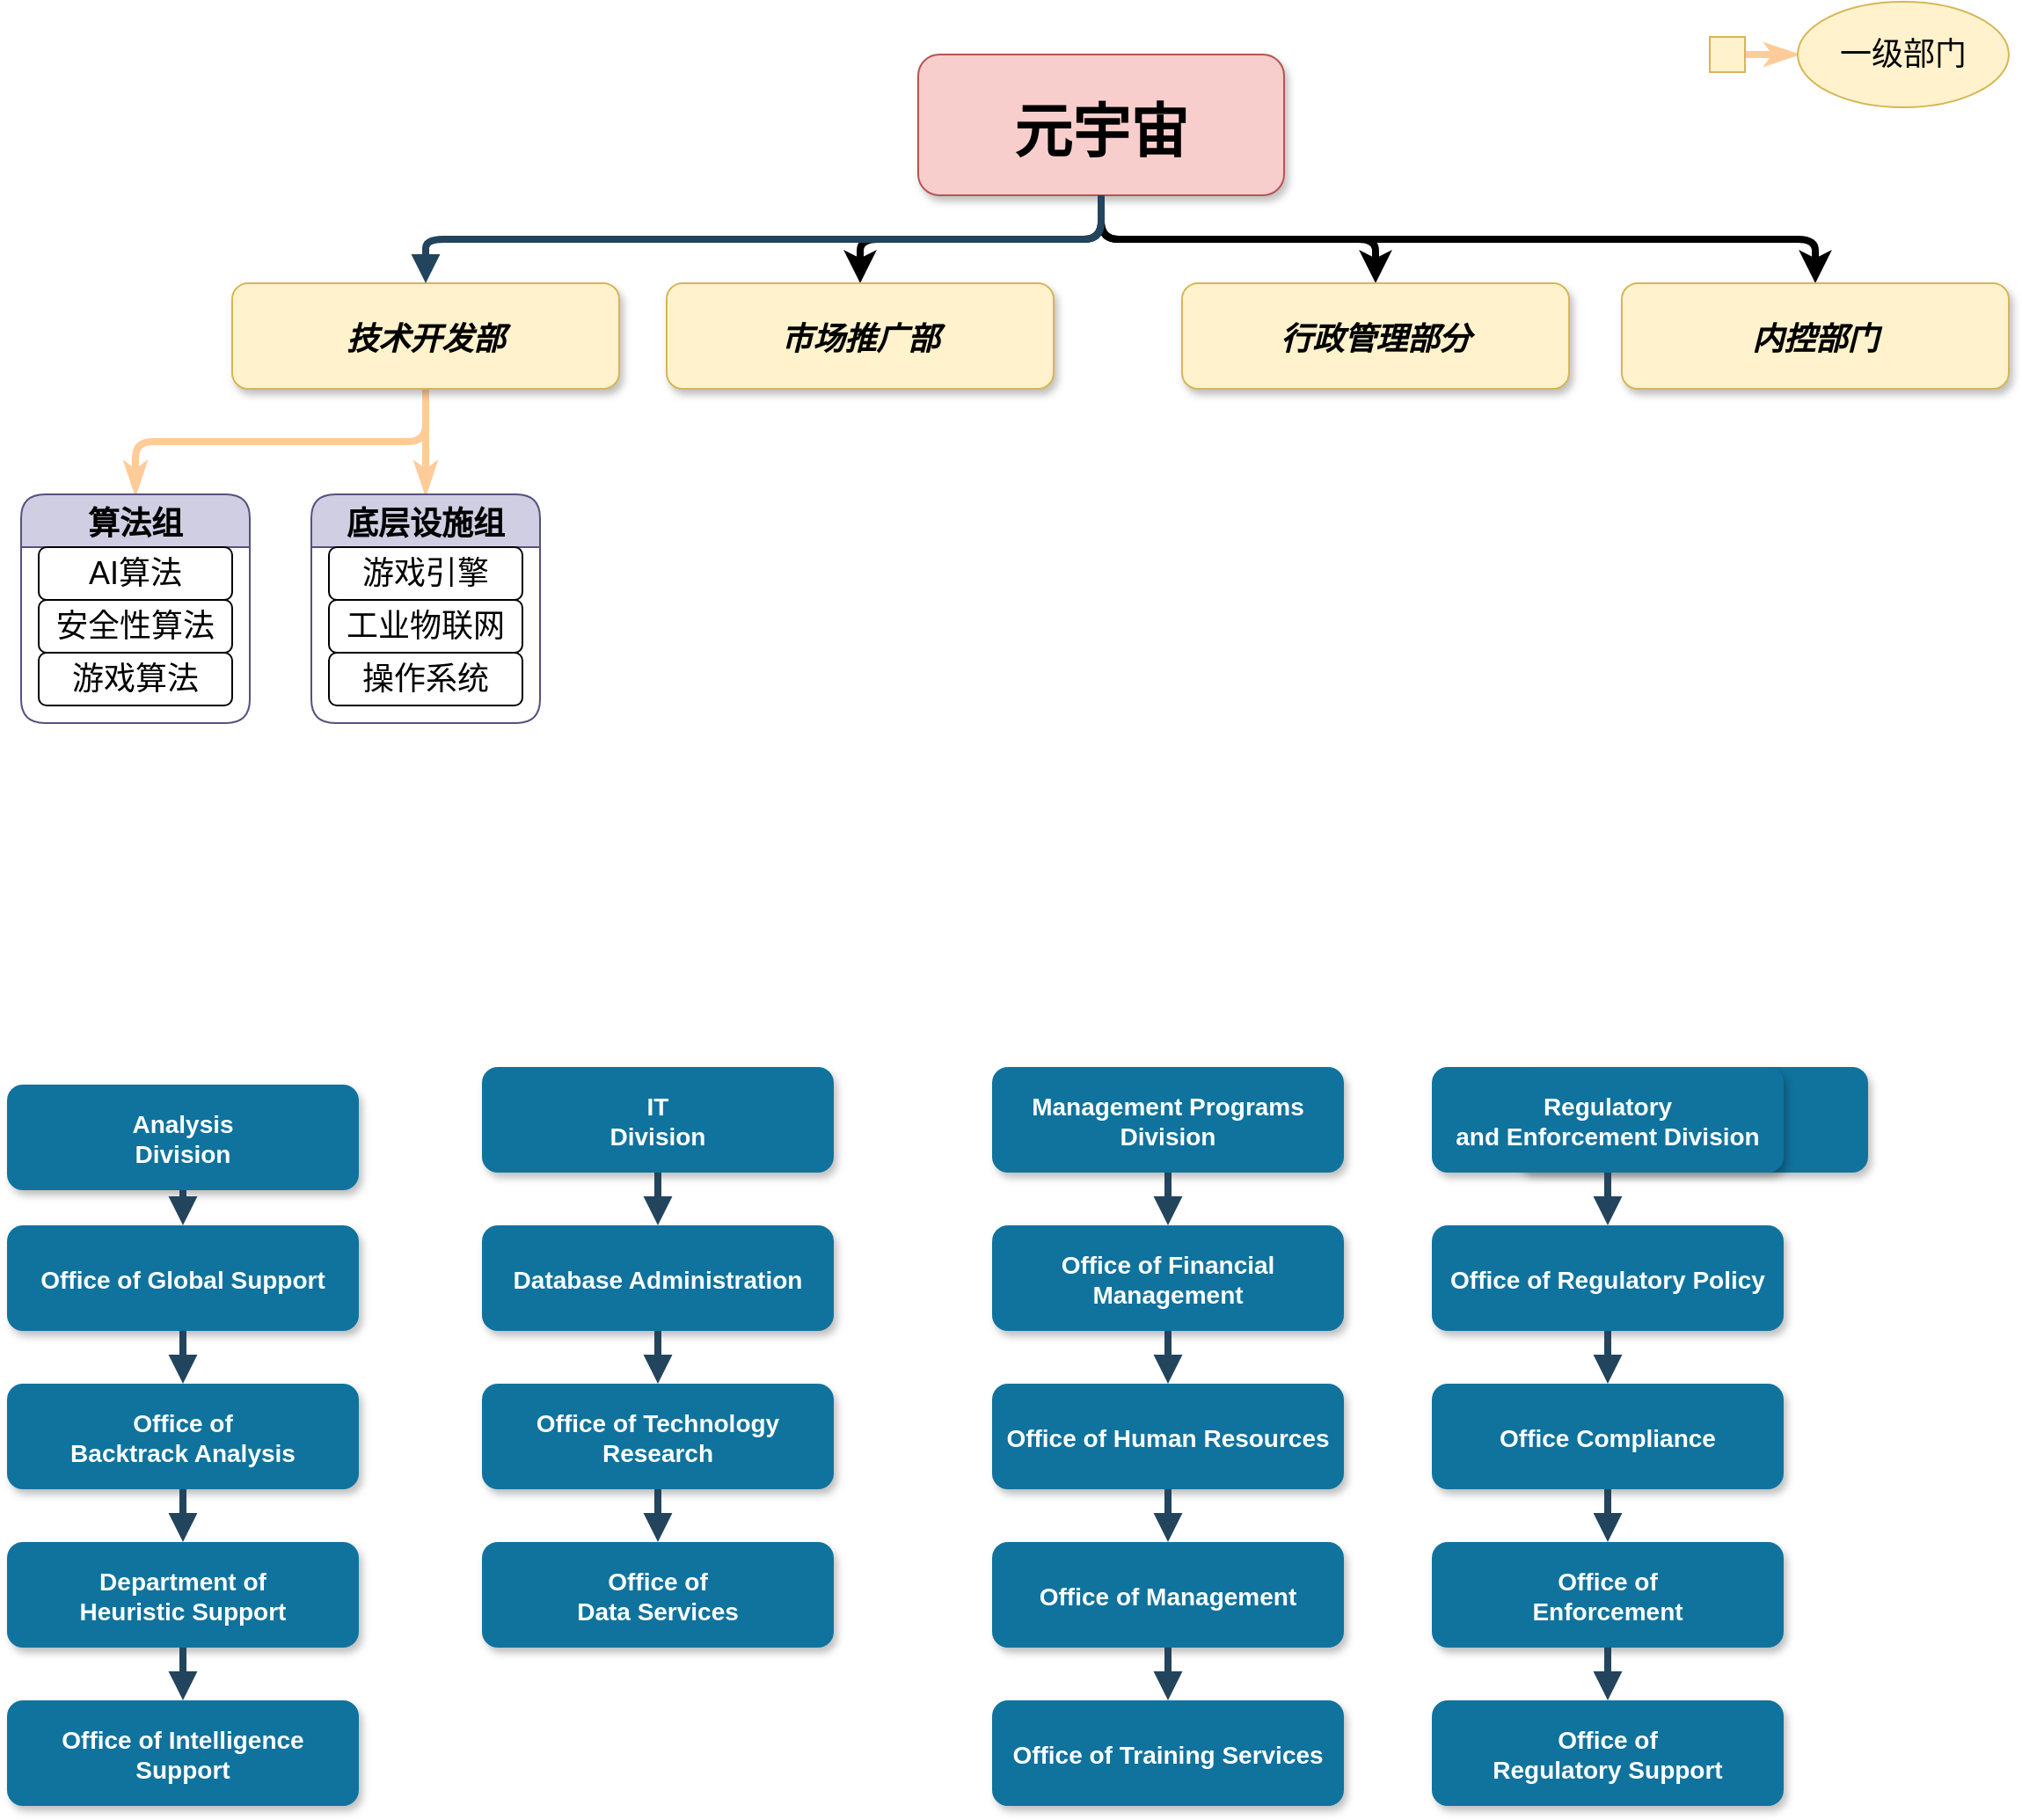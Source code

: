 <mxfile version="16.6.4" type="github">
  <diagram name="Page-1" id="97916047-d0de-89f5-080d-49f4d83e522f">
    <mxGraphModel dx="1221" dy="794" grid="1" gridSize="10" guides="1" tooltips="1" connect="1" arrows="1" fold="1" page="1" pageScale="1.5" pageWidth="1169" pageHeight="827" background="none" math="0" shadow="0">
      <root>
        <mxCell id="0" />
        <mxCell id="1" parent="0" />
        <mxCell id="0yuwsbS3l7bWuDVzYH4C-59" value="" style="edgeStyle=orthogonalEdgeStyle;rounded=1;orthogonalLoop=1;jettySize=auto;exitX=0.5;exitY=1;exitDx=0;exitDy=0;fontSize=11;fontStyle=1;strokeWidth=4;" edge="1" parent="1" source="2" target="0yuwsbS3l7bWuDVzYH4C-55">
          <mxGeometry relative="1" as="geometry" />
        </mxCell>
        <mxCell id="0yuwsbS3l7bWuDVzYH4C-65" style="edgeStyle=orthogonalEdgeStyle;rounded=1;orthogonalLoop=1;jettySize=auto;html=0;exitX=0.5;exitY=1;exitDx=0;exitDy=0;fontSize=11;strokeWidth=4;" edge="1" parent="1" source="2" target="0yuwsbS3l7bWuDVzYH4C-63">
          <mxGeometry relative="1" as="geometry" />
        </mxCell>
        <mxCell id="0yuwsbS3l7bWuDVzYH4C-69" style="edgeStyle=orthogonalEdgeStyle;rounded=1;orthogonalLoop=1;jettySize=auto;html=0;exitX=0.5;exitY=1;exitDx=0;exitDy=0;fontSize=11;strokeWidth=4;" edge="1" parent="1" source="2" target="0yuwsbS3l7bWuDVzYH4C-68">
          <mxGeometry relative="1" as="geometry" />
        </mxCell>
        <mxCell id="2" value="元宇宙" style="rounded=1;fillColor=#f8cecc;strokeColor=#b85450;shadow=1;fontStyle=1;fontSize=33;" parent="1" vertex="1">
          <mxGeometry x="800" y="40" width="208" height="80" as="geometry" />
        </mxCell>
        <mxCell id="0yuwsbS3l7bWuDVzYH4C-80" style="edgeStyle=orthogonalEdgeStyle;rounded=1;orthogonalLoop=1;jettySize=auto;html=0;exitX=0.5;exitY=1;exitDx=0;exitDy=0;entryX=0.5;entryY=0;entryDx=0;entryDy=0;fontSize=18;endArrow=classicThin;endFill=1;strokeColor=#FFCC99;strokeWidth=4;" edge="1" parent="1" source="3" target="0yuwsbS3l7bWuDVzYH4C-79">
          <mxGeometry relative="1" as="geometry" />
        </mxCell>
        <mxCell id="0yuwsbS3l7bWuDVzYH4C-88" style="edgeStyle=orthogonalEdgeStyle;rounded=1;orthogonalLoop=1;jettySize=auto;html=0;exitX=0.5;exitY=1;exitDx=0;exitDy=0;entryX=0.5;entryY=0;entryDx=0;entryDy=0;fontSize=18;endArrow=classicThin;endFill=1;strokeColor=#FFCC99;strokeWidth=4;" edge="1" parent="1" source="3" target="0yuwsbS3l7bWuDVzYH4C-84">
          <mxGeometry relative="1" as="geometry" />
        </mxCell>
        <mxCell id="3" value="技术开发部" style="rounded=1;fillColor=#fff2cc;strokeColor=#d6b656;shadow=1;fontStyle=3;fontSize=18;" parent="1" vertex="1">
          <mxGeometry x="410" y="170" width="220" height="60" as="geometry" />
        </mxCell>
        <mxCell id="7" value="Cooperation" style="rounded=1;fillColor=#10739E;strokeColor=none;shadow=1;gradientColor=none;fontStyle=1;fontColor=#FFFFFF;fontSize=14;" parent="1" vertex="1">
          <mxGeometry x="1140" y="615.5" width="200" height="60" as="geometry" />
        </mxCell>
        <mxCell id="8" value="Analysis &#xa;Division" style="rounded=1;fillColor=#10739E;strokeColor=none;shadow=1;gradientColor=none;fontStyle=1;fontColor=#FFFFFF;fontSize=14;" parent="1" vertex="1">
          <mxGeometry x="282" y="625.5" width="200" height="60" as="geometry" />
        </mxCell>
        <mxCell id="9" value="Office of Global Support" style="rounded=1;fillColor=#10739E;strokeColor=none;shadow=1;gradientColor=none;fontStyle=1;fontColor=#FFFFFF;fontSize=14;" parent="1" vertex="1">
          <mxGeometry x="282" y="705.5" width="200" height="60" as="geometry" />
        </mxCell>
        <mxCell id="10" value="Office of &#xa;Backtrack Analysis" style="rounded=1;fillColor=#10739E;strokeColor=none;shadow=1;gradientColor=none;fontStyle=1;fontColor=#FFFFFF;fontSize=14;" parent="1" vertex="1">
          <mxGeometry x="282" y="795.5" width="200" height="60" as="geometry" />
        </mxCell>
        <mxCell id="11" value="Department of &#xa;Heuristic Support" style="rounded=1;fillColor=#10739E;strokeColor=none;shadow=1;gradientColor=none;fontStyle=1;fontColor=#FFFFFF;fontSize=14;" parent="1" vertex="1">
          <mxGeometry x="282" y="885.5" width="200" height="60" as="geometry" />
        </mxCell>
        <mxCell id="12" value="Office of Intelligence &#xa;Support" style="rounded=1;fillColor=#10739E;strokeColor=none;shadow=1;gradientColor=none;fontStyle=1;fontColor=#FFFFFF;fontSize=14;" parent="1" vertex="1">
          <mxGeometry x="282" y="975.5" width="200" height="60" as="geometry" />
        </mxCell>
        <mxCell id="13" value="IT&#xa;Division" style="rounded=1;fillColor=#10739E;strokeColor=none;shadow=1;gradientColor=none;fontStyle=1;fontColor=#FFFFFF;fontSize=14;" parent="1" vertex="1">
          <mxGeometry x="552" y="615.5" width="200" height="60" as="geometry" />
        </mxCell>
        <mxCell id="14" value="Database Administration" style="rounded=1;fillColor=#10739E;strokeColor=none;shadow=1;gradientColor=none;fontStyle=1;fontColor=#FFFFFF;fontSize=14;" parent="1" vertex="1">
          <mxGeometry x="552" y="705.5" width="200" height="60" as="geometry" />
        </mxCell>
        <mxCell id="15" value="Office of Technology &#xa;Research" style="rounded=1;fillColor=#10739E;strokeColor=none;shadow=1;gradientColor=none;fontStyle=1;fontColor=#FFFFFF;fontSize=14;" parent="1" vertex="1">
          <mxGeometry x="552" y="795.5" width="200" height="60" as="geometry" />
        </mxCell>
        <mxCell id="16" value="Office of&#xa;Data Services" style="rounded=1;fillColor=#10739E;strokeColor=none;shadow=1;gradientColor=none;fontStyle=1;fontColor=#FFFFFF;fontSize=14;" parent="1" vertex="1">
          <mxGeometry x="552" y="885.5" width="200" height="60" as="geometry" />
        </mxCell>
        <mxCell id="18" value="Management Programs &#xa;Division" style="rounded=1;fillColor=#10739E;strokeColor=none;shadow=1;gradientColor=none;fontStyle=1;fontColor=#FFFFFF;fontSize=14;" parent="1" vertex="1">
          <mxGeometry x="842" y="615.5" width="200" height="60" as="geometry" />
        </mxCell>
        <mxCell id="19" value="Office of Financial &#xa;Management" style="rounded=1;fillColor=#10739E;strokeColor=none;shadow=1;gradientColor=none;fontStyle=1;fontColor=#FFFFFF;fontSize=14;" parent="1" vertex="1">
          <mxGeometry x="842" y="705.5" width="200" height="60" as="geometry" />
        </mxCell>
        <mxCell id="20" value="Office of Human Resources" style="rounded=1;fillColor=#10739E;strokeColor=none;shadow=1;gradientColor=none;fontStyle=1;fontColor=#FFFFFF;fontSize=14;" parent="1" vertex="1">
          <mxGeometry x="842" y="795.5" width="200" height="60" as="geometry" />
        </mxCell>
        <mxCell id="21" value="Office of Management " style="rounded=1;fillColor=#10739E;strokeColor=none;shadow=1;gradientColor=none;fontStyle=1;fontColor=#FFFFFF;fontSize=14;" parent="1" vertex="1">
          <mxGeometry x="842" y="885.5" width="200" height="60" as="geometry" />
        </mxCell>
        <mxCell id="22" value="Office of Training Services" style="rounded=1;fillColor=#10739E;strokeColor=none;shadow=1;gradientColor=none;fontStyle=1;fontColor=#FFFFFF;fontSize=14;" parent="1" vertex="1">
          <mxGeometry x="842" y="975.5" width="200" height="60" as="geometry" />
        </mxCell>
        <mxCell id="23" value="Regulatory &#xa;and Enforcement Division" style="rounded=1;fillColor=#10739E;strokeColor=none;shadow=1;gradientColor=none;fontStyle=1;fontColor=#FFFFFF;fontSize=14;" parent="1" vertex="1">
          <mxGeometry x="1092" y="615.5" width="200" height="60" as="geometry" />
        </mxCell>
        <mxCell id="24" value="Office of Regulatory Policy" style="rounded=1;fillColor=#10739E;strokeColor=none;shadow=1;gradientColor=none;fontStyle=1;fontColor=#FFFFFF;fontSize=14;" parent="1" vertex="1">
          <mxGeometry x="1092" y="705.5" width="200" height="60" as="geometry" />
        </mxCell>
        <mxCell id="25" value="Office Compliance" style="rounded=1;fillColor=#10739E;strokeColor=none;shadow=1;gradientColor=none;fontStyle=1;fontColor=#FFFFFF;fontSize=14;" parent="1" vertex="1">
          <mxGeometry x="1092" y="795.5" width="200" height="60" as="geometry" />
        </mxCell>
        <mxCell id="26" value="Office of &#xa;Enforcement" style="rounded=1;fillColor=#10739E;strokeColor=none;shadow=1;gradientColor=none;fontStyle=1;fontColor=#FFFFFF;fontSize=14;" parent="1" vertex="1">
          <mxGeometry x="1092" y="885.5" width="200" height="60" as="geometry" />
        </mxCell>
        <mxCell id="27" value="Office of&#xa; Regulatory Support" style="rounded=1;fillColor=#10739E;strokeColor=none;shadow=1;gradientColor=none;fontStyle=1;fontColor=#FFFFFF;fontSize=14;" parent="1" vertex="1">
          <mxGeometry x="1092" y="975.5" width="200" height="60" as="geometry" />
        </mxCell>
        <mxCell id="29" value="" style="edgeStyle=elbowEdgeStyle;elbow=vertical;strokeWidth=4;endArrow=block;endFill=1;fontStyle=1;strokeColor=#23445D;" parent="1" source="2" target="3" edge="1">
          <mxGeometry x="22" y="165.5" width="100" height="100" as="geometry">
            <mxPoint x="22" y="265.5" as="sourcePoint" />
            <mxPoint x="122" y="165.5" as="targetPoint" />
          </mxGeometry>
        </mxCell>
        <mxCell id="38" value="" style="edgeStyle=elbowEdgeStyle;elbow=vertical;strokeWidth=4;endArrow=block;endFill=1;fontStyle=1;strokeColor=#23445D;" parent="1" source="8" target="9" edge="1">
          <mxGeometry x="62" y="165.5" width="100" height="100" as="geometry">
            <mxPoint x="62" y="265.5" as="sourcePoint" />
            <mxPoint x="162" y="165.5" as="targetPoint" />
          </mxGeometry>
        </mxCell>
        <mxCell id="39" value="" style="edgeStyle=elbowEdgeStyle;elbow=vertical;strokeWidth=4;endArrow=block;endFill=1;fontStyle=1;strokeColor=#23445D;" parent="1" source="9" target="10" edge="1">
          <mxGeometry x="62" y="175.5" width="100" height="100" as="geometry">
            <mxPoint x="62" y="275.5" as="sourcePoint" />
            <mxPoint x="162" y="175.5" as="targetPoint" />
          </mxGeometry>
        </mxCell>
        <mxCell id="40" value="" style="edgeStyle=elbowEdgeStyle;elbow=vertical;strokeWidth=4;endArrow=block;endFill=1;fontStyle=1;strokeColor=#23445D;" parent="1" source="10" target="11" edge="1">
          <mxGeometry x="62" y="185.5" width="100" height="100" as="geometry">
            <mxPoint x="62" y="285.5" as="sourcePoint" />
            <mxPoint x="162" y="185.5" as="targetPoint" />
          </mxGeometry>
        </mxCell>
        <mxCell id="41" value="" style="edgeStyle=elbowEdgeStyle;elbow=vertical;strokeWidth=4;endArrow=block;endFill=1;fontStyle=1;strokeColor=#23445D;" parent="1" source="11" target="12" edge="1">
          <mxGeometry x="62" y="195.5" width="100" height="100" as="geometry">
            <mxPoint x="62" y="295.5" as="sourcePoint" />
            <mxPoint x="162" y="195.5" as="targetPoint" />
          </mxGeometry>
        </mxCell>
        <mxCell id="42" value="" style="edgeStyle=elbowEdgeStyle;elbow=vertical;strokeWidth=4;endArrow=block;endFill=1;fontStyle=1;strokeColor=#23445D;" parent="1" source="13" target="14" edge="1">
          <mxGeometry x="62" y="165.5" width="100" height="100" as="geometry">
            <mxPoint x="62" y="265.5" as="sourcePoint" />
            <mxPoint x="162" y="165.5" as="targetPoint" />
          </mxGeometry>
        </mxCell>
        <mxCell id="43" value="" style="edgeStyle=elbowEdgeStyle;elbow=vertical;strokeWidth=4;endArrow=block;endFill=1;fontStyle=1;strokeColor=#23445D;" parent="1" source="14" target="15" edge="1">
          <mxGeometry x="62" y="175.5" width="100" height="100" as="geometry">
            <mxPoint x="62" y="275.5" as="sourcePoint" />
            <mxPoint x="162" y="175.5" as="targetPoint" />
          </mxGeometry>
        </mxCell>
        <mxCell id="44" value="" style="edgeStyle=elbowEdgeStyle;elbow=vertical;strokeWidth=4;endArrow=block;endFill=1;fontStyle=1;strokeColor=#23445D;" parent="1" source="15" target="16" edge="1">
          <mxGeometry x="62" y="185.5" width="100" height="100" as="geometry">
            <mxPoint x="62" y="285.5" as="sourcePoint" />
            <mxPoint x="162" y="185.5" as="targetPoint" />
          </mxGeometry>
        </mxCell>
        <mxCell id="46" value="" style="edgeStyle=elbowEdgeStyle;elbow=vertical;strokeWidth=4;endArrow=block;endFill=1;fontStyle=1;strokeColor=#23445D;" parent="1" source="18" target="19" edge="1">
          <mxGeometry x="72" y="165.5" width="100" height="100" as="geometry">
            <mxPoint x="72" y="265.5" as="sourcePoint" />
            <mxPoint x="172" y="165.5" as="targetPoint" />
          </mxGeometry>
        </mxCell>
        <mxCell id="47" value="" style="edgeStyle=elbowEdgeStyle;elbow=vertical;strokeWidth=4;endArrow=block;endFill=1;fontStyle=1;strokeColor=#23445D;" parent="1" source="19" target="20" edge="1">
          <mxGeometry x="72" y="175.5" width="100" height="100" as="geometry">
            <mxPoint x="72" y="275.5" as="sourcePoint" />
            <mxPoint x="172" y="175.5" as="targetPoint" />
          </mxGeometry>
        </mxCell>
        <mxCell id="48" value="" style="edgeStyle=elbowEdgeStyle;elbow=vertical;strokeWidth=4;endArrow=block;endFill=1;fontStyle=1;strokeColor=#23445D;" parent="1" source="20" target="21" edge="1">
          <mxGeometry x="72" y="185.5" width="100" height="100" as="geometry">
            <mxPoint x="72" y="285.5" as="sourcePoint" />
            <mxPoint x="172" y="185.5" as="targetPoint" />
          </mxGeometry>
        </mxCell>
        <mxCell id="49" value="" style="edgeStyle=elbowEdgeStyle;elbow=vertical;strokeWidth=4;endArrow=block;endFill=1;fontStyle=1;strokeColor=#23445D;" parent="1" source="21" target="22" edge="1">
          <mxGeometry x="72" y="195.5" width="100" height="100" as="geometry">
            <mxPoint x="72" y="295.5" as="sourcePoint" />
            <mxPoint x="172" y="195.5" as="targetPoint" />
          </mxGeometry>
        </mxCell>
        <mxCell id="50" value="" style="edgeStyle=elbowEdgeStyle;elbow=vertical;strokeWidth=4;endArrow=block;endFill=1;fontStyle=1;strokeColor=#23445D;" parent="1" source="23" target="24" edge="1">
          <mxGeometry x="72" y="165.5" width="100" height="100" as="geometry">
            <mxPoint x="72" y="265.5" as="sourcePoint" />
            <mxPoint x="172" y="165.5" as="targetPoint" />
          </mxGeometry>
        </mxCell>
        <mxCell id="51" value="" style="edgeStyle=elbowEdgeStyle;elbow=vertical;strokeWidth=4;endArrow=block;endFill=1;fontStyle=1;strokeColor=#23445D;" parent="1" source="24" target="25" edge="1">
          <mxGeometry x="72" y="175.5" width="100" height="100" as="geometry">
            <mxPoint x="72" y="275.5" as="sourcePoint" />
            <mxPoint x="172" y="175.5" as="targetPoint" />
          </mxGeometry>
        </mxCell>
        <mxCell id="52" value="" style="edgeStyle=elbowEdgeStyle;elbow=vertical;strokeWidth=4;endArrow=block;endFill=1;fontStyle=1;strokeColor=#23445D;" parent="1" source="25" target="26" edge="1">
          <mxGeometry x="72" y="185.5" width="100" height="100" as="geometry">
            <mxPoint x="72" y="285.5" as="sourcePoint" />
            <mxPoint x="172" y="185.5" as="targetPoint" />
          </mxGeometry>
        </mxCell>
        <mxCell id="53" value="" style="edgeStyle=elbowEdgeStyle;elbow=vertical;strokeWidth=4;endArrow=block;endFill=1;fontStyle=1;strokeColor=#23445D;" parent="1" source="26" target="27" edge="1">
          <mxGeometry x="72" y="195.5" width="100" height="100" as="geometry">
            <mxPoint x="72" y="295.5" as="sourcePoint" />
            <mxPoint x="172" y="195.5" as="targetPoint" />
          </mxGeometry>
        </mxCell>
        <mxCell id="0yuwsbS3l7bWuDVzYH4C-55" value="市场推广部" style="rounded=1;fillColor=#fff2cc;strokeColor=#d6b656;shadow=1;fontStyle=3;fontSize=18;" vertex="1" parent="1">
          <mxGeometry x="657" y="170" width="220" height="60" as="geometry" />
        </mxCell>
        <mxCell id="0yuwsbS3l7bWuDVzYH4C-63" value="行政管理部分" style="rounded=1;fillColor=#fff2cc;strokeColor=#d6b656;shadow=1;fontStyle=3;fontSize=18;" vertex="1" parent="1">
          <mxGeometry x="950" y="170" width="220" height="60" as="geometry" />
        </mxCell>
        <mxCell id="0yuwsbS3l7bWuDVzYH4C-68" value="内控部门" style="rounded=1;fillColor=#fff2cc;strokeColor=#d6b656;shadow=1;fontStyle=3;fontSize=18;" vertex="1" parent="1">
          <mxGeometry x="1200" y="170" width="220" height="60" as="geometry" />
        </mxCell>
        <mxCell id="0yuwsbS3l7bWuDVzYH4C-90" value="" style="edgeStyle=orthogonalEdgeStyle;rounded=1;orthogonalLoop=1;jettySize=auto;html=0;fontSize=18;endArrow=classicThin;endFill=1;strokeColor=#FFCC99;strokeWidth=4;" edge="1" parent="1" source="0yuwsbS3l7bWuDVzYH4C-70" target="0yuwsbS3l7bWuDVzYH4C-89">
          <mxGeometry relative="1" as="geometry" />
        </mxCell>
        <mxCell id="0yuwsbS3l7bWuDVzYH4C-70" value="" style="rounded=0;whiteSpace=wrap;html=1;fontSize=18;fillColor=#fff2cc;strokeColor=#d6b656;" vertex="1" parent="1">
          <mxGeometry x="1250" y="30" width="20" height="20" as="geometry" />
        </mxCell>
        <mxCell id="0yuwsbS3l7bWuDVzYH4C-79" value="算法组" style="swimlane;fontSize=18;fillColor=#d0cee2;strokeColor=#56517e;swimlaneFillColor=none;rounded=1;startSize=30;" vertex="1" parent="1">
          <mxGeometry x="290" y="290" width="130" height="130" as="geometry" />
        </mxCell>
        <mxCell id="0yuwsbS3l7bWuDVzYH4C-81" value="AI算法" style="whiteSpace=wrap;html=1;rounded=1;fontSize=18;" vertex="1" parent="0yuwsbS3l7bWuDVzYH4C-79">
          <mxGeometry x="10" y="30" width="110" height="30" as="geometry" />
        </mxCell>
        <mxCell id="0yuwsbS3l7bWuDVzYH4C-82" value="安全性算法" style="whiteSpace=wrap;html=1;rounded=1;fontSize=18;" vertex="1" parent="0yuwsbS3l7bWuDVzYH4C-79">
          <mxGeometry x="10" y="60" width="110" height="30" as="geometry" />
        </mxCell>
        <mxCell id="0yuwsbS3l7bWuDVzYH4C-83" value="游戏算法" style="whiteSpace=wrap;html=1;rounded=1;fontSize=18;" vertex="1" parent="0yuwsbS3l7bWuDVzYH4C-79">
          <mxGeometry x="10" y="90" width="110" height="30" as="geometry" />
        </mxCell>
        <mxCell id="0yuwsbS3l7bWuDVzYH4C-84" value="底层设施组" style="swimlane;fontSize=18;fillColor=#d0cee2;strokeColor=#56517e;swimlaneFillColor=none;rounded=1;startSize=30;" vertex="1" parent="1">
          <mxGeometry x="455" y="290" width="130" height="130" as="geometry" />
        </mxCell>
        <mxCell id="0yuwsbS3l7bWuDVzYH4C-85" value="游戏引擎" style="whiteSpace=wrap;html=1;rounded=1;fontSize=18;" vertex="1" parent="0yuwsbS3l7bWuDVzYH4C-84">
          <mxGeometry x="10" y="30" width="110" height="30" as="geometry" />
        </mxCell>
        <mxCell id="0yuwsbS3l7bWuDVzYH4C-86" value="工业物联网" style="whiteSpace=wrap;html=1;rounded=1;fontSize=18;" vertex="1" parent="0yuwsbS3l7bWuDVzYH4C-84">
          <mxGeometry x="10" y="60" width="110" height="30" as="geometry" />
        </mxCell>
        <mxCell id="0yuwsbS3l7bWuDVzYH4C-87" value="操作系统" style="whiteSpace=wrap;html=1;rounded=1;fontSize=18;" vertex="1" parent="0yuwsbS3l7bWuDVzYH4C-84">
          <mxGeometry x="10" y="90" width="110" height="30" as="geometry" />
        </mxCell>
        <mxCell id="0yuwsbS3l7bWuDVzYH4C-89" value="一级部门" style="ellipse;whiteSpace=wrap;html=1;fontSize=18;fillColor=#fff2cc;strokeColor=#d6b656;rounded=0;" vertex="1" parent="1">
          <mxGeometry x="1300" y="10" width="120" height="60" as="geometry" />
        </mxCell>
      </root>
    </mxGraphModel>
  </diagram>
</mxfile>
